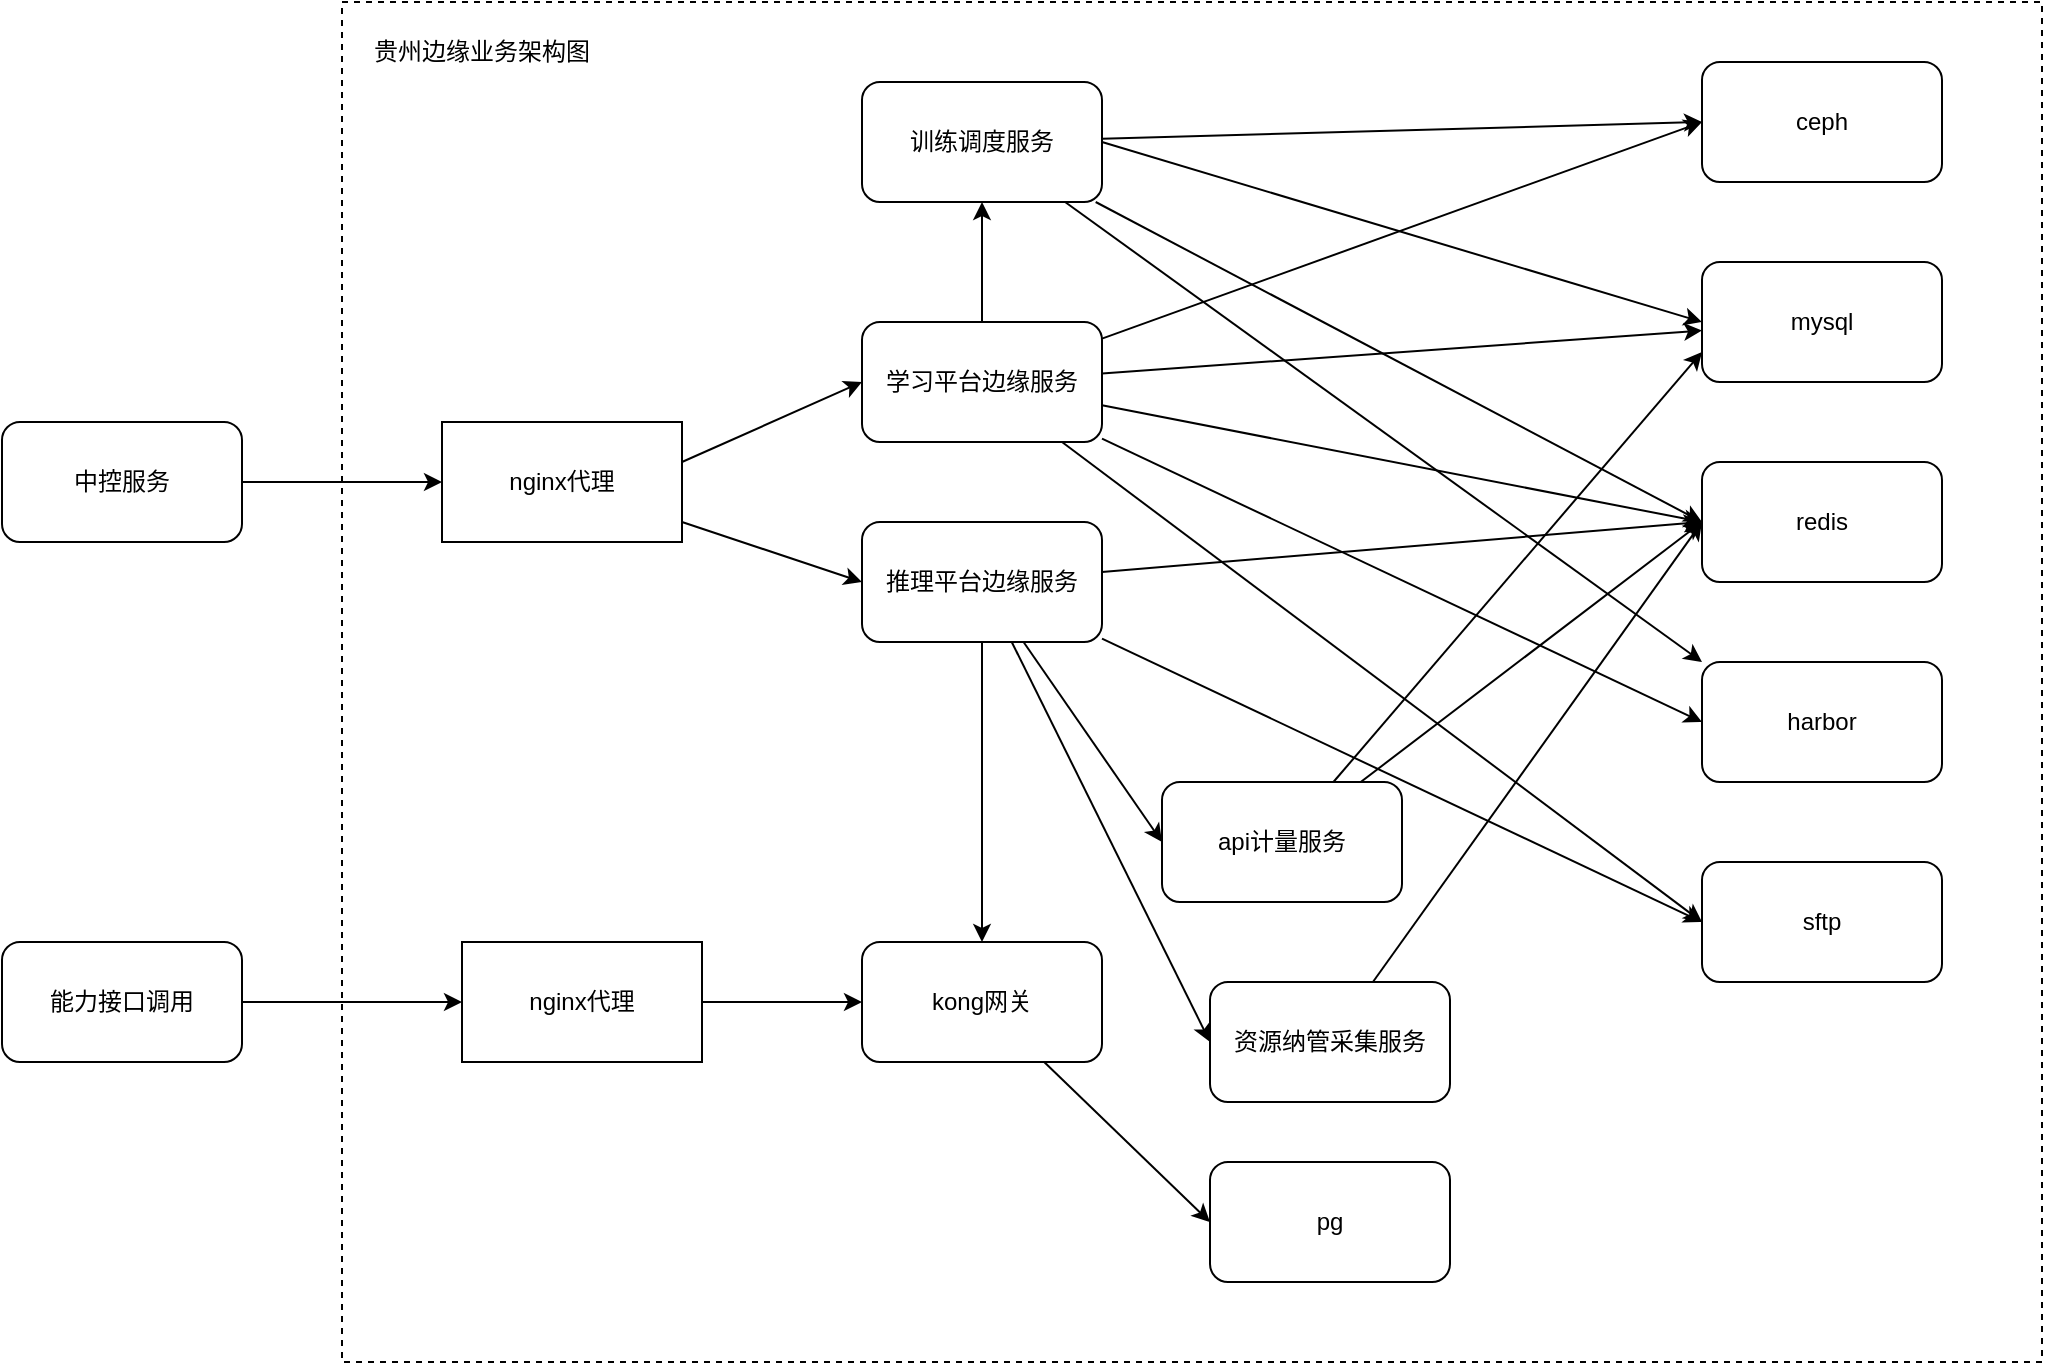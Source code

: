 <mxfile version="20.3.3" type="github">
  <diagram id="RpabkOD9WUKIw0q1IWUl" name="第 1 页">
    <mxGraphModel dx="2048" dy="1823" grid="0" gridSize="10" guides="1" tooltips="1" connect="1" arrows="1" fold="1" page="1" pageScale="1" pageWidth="827" pageHeight="1169" math="0" shadow="0">
      <root>
        <mxCell id="0" />
        <mxCell id="1" parent="0" />
        <mxCell id="NTuJcfXdcniyG286ICZA-15" value="" style="rounded=0;whiteSpace=wrap;html=1;dashed=1;" vertex="1" parent="1">
          <mxGeometry x="-80" y="-40" width="850" height="680" as="geometry" />
        </mxCell>
        <mxCell id="aXrzwZikzcOrv-6k9uI3-1" value="ceph" style="rounded=1;whiteSpace=wrap;html=1;" parent="1" vertex="1">
          <mxGeometry x="600" y="-10" width="120" height="60" as="geometry" />
        </mxCell>
        <mxCell id="aXrzwZikzcOrv-6k9uI3-2" value="mysql" style="rounded=1;whiteSpace=wrap;html=1;" parent="1" vertex="1">
          <mxGeometry x="600" y="90" width="120" height="60" as="geometry" />
        </mxCell>
        <mxCell id="aXrzwZikzcOrv-6k9uI3-3" value="redis" style="rounded=1;whiteSpace=wrap;html=1;" parent="1" vertex="1">
          <mxGeometry x="600" y="190" width="120" height="60" as="geometry" />
        </mxCell>
        <mxCell id="aXrzwZikzcOrv-6k9uI3-4" value="sftp" style="rounded=1;whiteSpace=wrap;html=1;" parent="1" vertex="1">
          <mxGeometry x="600" y="390" width="120" height="60" as="geometry" />
        </mxCell>
        <mxCell id="aXrzwZikzcOrv-6k9uI3-5" value="harbor" style="rounded=1;whiteSpace=wrap;html=1;" parent="1" vertex="1">
          <mxGeometry x="600" y="290" width="120" height="60" as="geometry" />
        </mxCell>
        <mxCell id="aXrzwZikzcOrv-6k9uI3-9" style="rounded=0;orthogonalLoop=1;jettySize=auto;html=1;exitX=1;exitY=0.5;exitDx=0;exitDy=0;entryX=0;entryY=0.5;entryDx=0;entryDy=0;" parent="1" source="aXrzwZikzcOrv-6k9uI3-7" target="aXrzwZikzcOrv-6k9uI3-2" edge="1">
          <mxGeometry relative="1" as="geometry" />
        </mxCell>
        <mxCell id="aXrzwZikzcOrv-6k9uI3-10" style="edgeStyle=none;rounded=0;orthogonalLoop=1;jettySize=auto;html=1;entryX=0;entryY=0.5;entryDx=0;entryDy=0;" parent="1" source="aXrzwZikzcOrv-6k9uI3-7" target="aXrzwZikzcOrv-6k9uI3-3" edge="1">
          <mxGeometry relative="1" as="geometry" />
        </mxCell>
        <mxCell id="aXrzwZikzcOrv-6k9uI3-11" style="edgeStyle=none;rounded=0;orthogonalLoop=1;jettySize=auto;html=1;entryX=0;entryY=0.5;entryDx=0;entryDy=0;" parent="1" source="aXrzwZikzcOrv-6k9uI3-7" edge="1">
          <mxGeometry relative="1" as="geometry">
            <mxPoint x="600" y="20" as="targetPoint" />
          </mxGeometry>
        </mxCell>
        <mxCell id="aXrzwZikzcOrv-6k9uI3-17" style="edgeStyle=none;rounded=0;orthogonalLoop=1;jettySize=auto;html=1;entryX=0;entryY=0;entryDx=0;entryDy=0;" parent="1" source="aXrzwZikzcOrv-6k9uI3-7" target="aXrzwZikzcOrv-6k9uI3-5" edge="1">
          <mxGeometry relative="1" as="geometry" />
        </mxCell>
        <mxCell id="aXrzwZikzcOrv-6k9uI3-7" value="训练调度服务" style="rounded=1;whiteSpace=wrap;html=1;" parent="1" vertex="1">
          <mxGeometry x="180" width="120" height="60" as="geometry" />
        </mxCell>
        <mxCell id="aXrzwZikzcOrv-6k9uI3-12" style="edgeStyle=none;rounded=0;orthogonalLoop=1;jettySize=auto;html=1;entryX=0;entryY=0.5;entryDx=0;entryDy=0;" parent="1" source="aXrzwZikzcOrv-6k9uI3-8" edge="1">
          <mxGeometry relative="1" as="geometry">
            <mxPoint x="600" y="20" as="targetPoint" />
          </mxGeometry>
        </mxCell>
        <mxCell id="aXrzwZikzcOrv-6k9uI3-13" style="edgeStyle=none;rounded=0;orthogonalLoop=1;jettySize=auto;html=1;" parent="1" source="aXrzwZikzcOrv-6k9uI3-8" target="aXrzwZikzcOrv-6k9uI3-2" edge="1">
          <mxGeometry relative="1" as="geometry" />
        </mxCell>
        <mxCell id="aXrzwZikzcOrv-6k9uI3-14" style="edgeStyle=none;rounded=0;orthogonalLoop=1;jettySize=auto;html=1;entryX=0;entryY=0.5;entryDx=0;entryDy=0;" parent="1" source="aXrzwZikzcOrv-6k9uI3-8" target="aXrzwZikzcOrv-6k9uI3-3" edge="1">
          <mxGeometry relative="1" as="geometry" />
        </mxCell>
        <mxCell id="aXrzwZikzcOrv-6k9uI3-15" style="edgeStyle=none;rounded=0;orthogonalLoop=1;jettySize=auto;html=1;entryX=0;entryY=0.5;entryDx=0;entryDy=0;" parent="1" source="aXrzwZikzcOrv-6k9uI3-8" target="aXrzwZikzcOrv-6k9uI3-5" edge="1">
          <mxGeometry relative="1" as="geometry" />
        </mxCell>
        <mxCell id="aXrzwZikzcOrv-6k9uI3-16" style="edgeStyle=none;rounded=0;orthogonalLoop=1;jettySize=auto;html=1;entryX=0;entryY=0.5;entryDx=0;entryDy=0;" parent="1" source="aXrzwZikzcOrv-6k9uI3-8" target="aXrzwZikzcOrv-6k9uI3-4" edge="1">
          <mxGeometry relative="1" as="geometry" />
        </mxCell>
        <mxCell id="aXrzwZikzcOrv-6k9uI3-18" style="edgeStyle=none;rounded=0;orthogonalLoop=1;jettySize=auto;html=1;entryX=0.5;entryY=1;entryDx=0;entryDy=0;" parent="1" source="aXrzwZikzcOrv-6k9uI3-8" target="aXrzwZikzcOrv-6k9uI3-7" edge="1">
          <mxGeometry relative="1" as="geometry" />
        </mxCell>
        <mxCell id="aXrzwZikzcOrv-6k9uI3-8" value="学习平台边缘服务" style="rounded=1;whiteSpace=wrap;html=1;" parent="1" vertex="1">
          <mxGeometry x="180" y="120" width="120" height="60" as="geometry" />
        </mxCell>
        <mxCell id="NTuJcfXdcniyG286ICZA-6" style="rounded=0;orthogonalLoop=1;jettySize=auto;html=1;" edge="1" parent="1" source="NTuJcfXdcniyG286ICZA-1" target="NTuJcfXdcniyG286ICZA-4">
          <mxGeometry relative="1" as="geometry" />
        </mxCell>
        <mxCell id="NTuJcfXdcniyG286ICZA-8" style="edgeStyle=none;rounded=0;orthogonalLoop=1;jettySize=auto;html=1;entryX=0;entryY=0.5;entryDx=0;entryDy=0;" edge="1" parent="1" source="NTuJcfXdcniyG286ICZA-1" target="NTuJcfXdcniyG286ICZA-2">
          <mxGeometry relative="1" as="geometry" />
        </mxCell>
        <mxCell id="NTuJcfXdcniyG286ICZA-9" style="edgeStyle=none;rounded=0;orthogonalLoop=1;jettySize=auto;html=1;entryX=0;entryY=0.5;entryDx=0;entryDy=0;" edge="1" parent="1" source="NTuJcfXdcniyG286ICZA-1" target="NTuJcfXdcniyG286ICZA-3">
          <mxGeometry relative="1" as="geometry" />
        </mxCell>
        <mxCell id="NTuJcfXdcniyG286ICZA-10" style="edgeStyle=none;rounded=0;orthogonalLoop=1;jettySize=auto;html=1;entryX=0;entryY=0.5;entryDx=0;entryDy=0;" edge="1" parent="1" source="NTuJcfXdcniyG286ICZA-1" target="aXrzwZikzcOrv-6k9uI3-3">
          <mxGeometry relative="1" as="geometry" />
        </mxCell>
        <mxCell id="NTuJcfXdcniyG286ICZA-14" style="edgeStyle=none;rounded=0;orthogonalLoop=1;jettySize=auto;html=1;entryX=0;entryY=0.5;entryDx=0;entryDy=0;" edge="1" parent="1" source="NTuJcfXdcniyG286ICZA-1" target="aXrzwZikzcOrv-6k9uI3-4">
          <mxGeometry relative="1" as="geometry" />
        </mxCell>
        <mxCell id="NTuJcfXdcniyG286ICZA-1" value="推理平台边缘服务" style="rounded=1;whiteSpace=wrap;html=1;" vertex="1" parent="1">
          <mxGeometry x="180" y="220" width="120" height="60" as="geometry" />
        </mxCell>
        <mxCell id="NTuJcfXdcniyG286ICZA-11" style="edgeStyle=none;rounded=0;orthogonalLoop=1;jettySize=auto;html=1;entryX=0;entryY=0.5;entryDx=0;entryDy=0;" edge="1" parent="1" source="NTuJcfXdcniyG286ICZA-2" target="aXrzwZikzcOrv-6k9uI3-3">
          <mxGeometry relative="1" as="geometry" />
        </mxCell>
        <mxCell id="NTuJcfXdcniyG286ICZA-12" style="edgeStyle=none;rounded=0;orthogonalLoop=1;jettySize=auto;html=1;entryX=0;entryY=0.75;entryDx=0;entryDy=0;" edge="1" parent="1" source="NTuJcfXdcniyG286ICZA-2" target="aXrzwZikzcOrv-6k9uI3-2">
          <mxGeometry relative="1" as="geometry" />
        </mxCell>
        <mxCell id="NTuJcfXdcniyG286ICZA-2" value="api计量服务" style="rounded=1;whiteSpace=wrap;html=1;" vertex="1" parent="1">
          <mxGeometry x="330" y="350" width="120" height="60" as="geometry" />
        </mxCell>
        <mxCell id="NTuJcfXdcniyG286ICZA-13" style="edgeStyle=none;rounded=0;orthogonalLoop=1;jettySize=auto;html=1;entryX=0;entryY=0.5;entryDx=0;entryDy=0;" edge="1" parent="1" source="NTuJcfXdcniyG286ICZA-3" target="aXrzwZikzcOrv-6k9uI3-3">
          <mxGeometry relative="1" as="geometry" />
        </mxCell>
        <mxCell id="NTuJcfXdcniyG286ICZA-3" value="资源纳管采集服务" style="rounded=1;whiteSpace=wrap;html=1;" vertex="1" parent="1">
          <mxGeometry x="354" y="450" width="120" height="60" as="geometry" />
        </mxCell>
        <mxCell id="NTuJcfXdcniyG286ICZA-7" style="rounded=0;orthogonalLoop=1;jettySize=auto;html=1;entryX=0;entryY=0.5;entryDx=0;entryDy=0;" edge="1" parent="1" source="NTuJcfXdcniyG286ICZA-4" target="NTuJcfXdcniyG286ICZA-5">
          <mxGeometry relative="1" as="geometry" />
        </mxCell>
        <mxCell id="NTuJcfXdcniyG286ICZA-4" value="kong网关" style="rounded=1;whiteSpace=wrap;html=1;" vertex="1" parent="1">
          <mxGeometry x="180" y="430" width="120" height="60" as="geometry" />
        </mxCell>
        <mxCell id="NTuJcfXdcniyG286ICZA-5" value="pg" style="rounded=1;whiteSpace=wrap;html=1;" vertex="1" parent="1">
          <mxGeometry x="354" y="540" width="120" height="60" as="geometry" />
        </mxCell>
        <mxCell id="NTuJcfXdcniyG286ICZA-17" style="edgeStyle=none;rounded=0;orthogonalLoop=1;jettySize=auto;html=1;entryX=0;entryY=0.5;entryDx=0;entryDy=0;" edge="1" parent="1" target="aXrzwZikzcOrv-6k9uI3-8">
          <mxGeometry relative="1" as="geometry">
            <mxPoint x="90" y="190" as="sourcePoint" />
          </mxGeometry>
        </mxCell>
        <mxCell id="NTuJcfXdcniyG286ICZA-18" style="edgeStyle=none;rounded=0;orthogonalLoop=1;jettySize=auto;html=1;entryX=0;entryY=0.5;entryDx=0;entryDy=0;" edge="1" parent="1" source="NTuJcfXdcniyG286ICZA-16" target="NTuJcfXdcniyG286ICZA-1">
          <mxGeometry relative="1" as="geometry" />
        </mxCell>
        <mxCell id="NTuJcfXdcniyG286ICZA-16" value="nginx代理" style="rounded=0;whiteSpace=wrap;html=1;" vertex="1" parent="1">
          <mxGeometry x="-30" y="170" width="120" height="60" as="geometry" />
        </mxCell>
        <mxCell id="NTuJcfXdcniyG286ICZA-20" value="" style="endArrow=classic;html=1;rounded=0;entryX=0;entryY=0.5;entryDx=0;entryDy=0;exitX=1;exitY=0.5;exitDx=0;exitDy=0;" edge="1" parent="1" source="NTuJcfXdcniyG286ICZA-21" target="NTuJcfXdcniyG286ICZA-16">
          <mxGeometry width="50" height="50" relative="1" as="geometry">
            <mxPoint x="-210" y="200" as="sourcePoint" />
            <mxPoint x="-150" y="180" as="targetPoint" />
          </mxGeometry>
        </mxCell>
        <mxCell id="NTuJcfXdcniyG286ICZA-21" value="中控服务" style="rounded=1;whiteSpace=wrap;html=1;" vertex="1" parent="1">
          <mxGeometry x="-250" y="170" width="120" height="60" as="geometry" />
        </mxCell>
        <mxCell id="NTuJcfXdcniyG286ICZA-22" value="贵州边缘业务架构图" style="text;html=1;strokeColor=none;fillColor=none;align=center;verticalAlign=middle;whiteSpace=wrap;rounded=0;" vertex="1" parent="1">
          <mxGeometry x="-70" y="-30" width="120" height="30" as="geometry" />
        </mxCell>
        <mxCell id="NTuJcfXdcniyG286ICZA-24" style="edgeStyle=none;rounded=0;orthogonalLoop=1;jettySize=auto;html=1;" edge="1" parent="1" source="NTuJcfXdcniyG286ICZA-23" target="NTuJcfXdcniyG286ICZA-4">
          <mxGeometry relative="1" as="geometry" />
        </mxCell>
        <mxCell id="NTuJcfXdcniyG286ICZA-23" value="nginx代理" style="rounded=0;whiteSpace=wrap;html=1;" vertex="1" parent="1">
          <mxGeometry x="-20" y="430" width="120" height="60" as="geometry" />
        </mxCell>
        <mxCell id="NTuJcfXdcniyG286ICZA-26" style="edgeStyle=none;rounded=0;orthogonalLoop=1;jettySize=auto;html=1;entryX=0;entryY=0.5;entryDx=0;entryDy=0;" edge="1" parent="1" source="NTuJcfXdcniyG286ICZA-25" target="NTuJcfXdcniyG286ICZA-23">
          <mxGeometry relative="1" as="geometry" />
        </mxCell>
        <mxCell id="NTuJcfXdcniyG286ICZA-25" value="能力接口调用" style="rounded=1;whiteSpace=wrap;html=1;" vertex="1" parent="1">
          <mxGeometry x="-250" y="430" width="120" height="60" as="geometry" />
        </mxCell>
      </root>
    </mxGraphModel>
  </diagram>
</mxfile>
